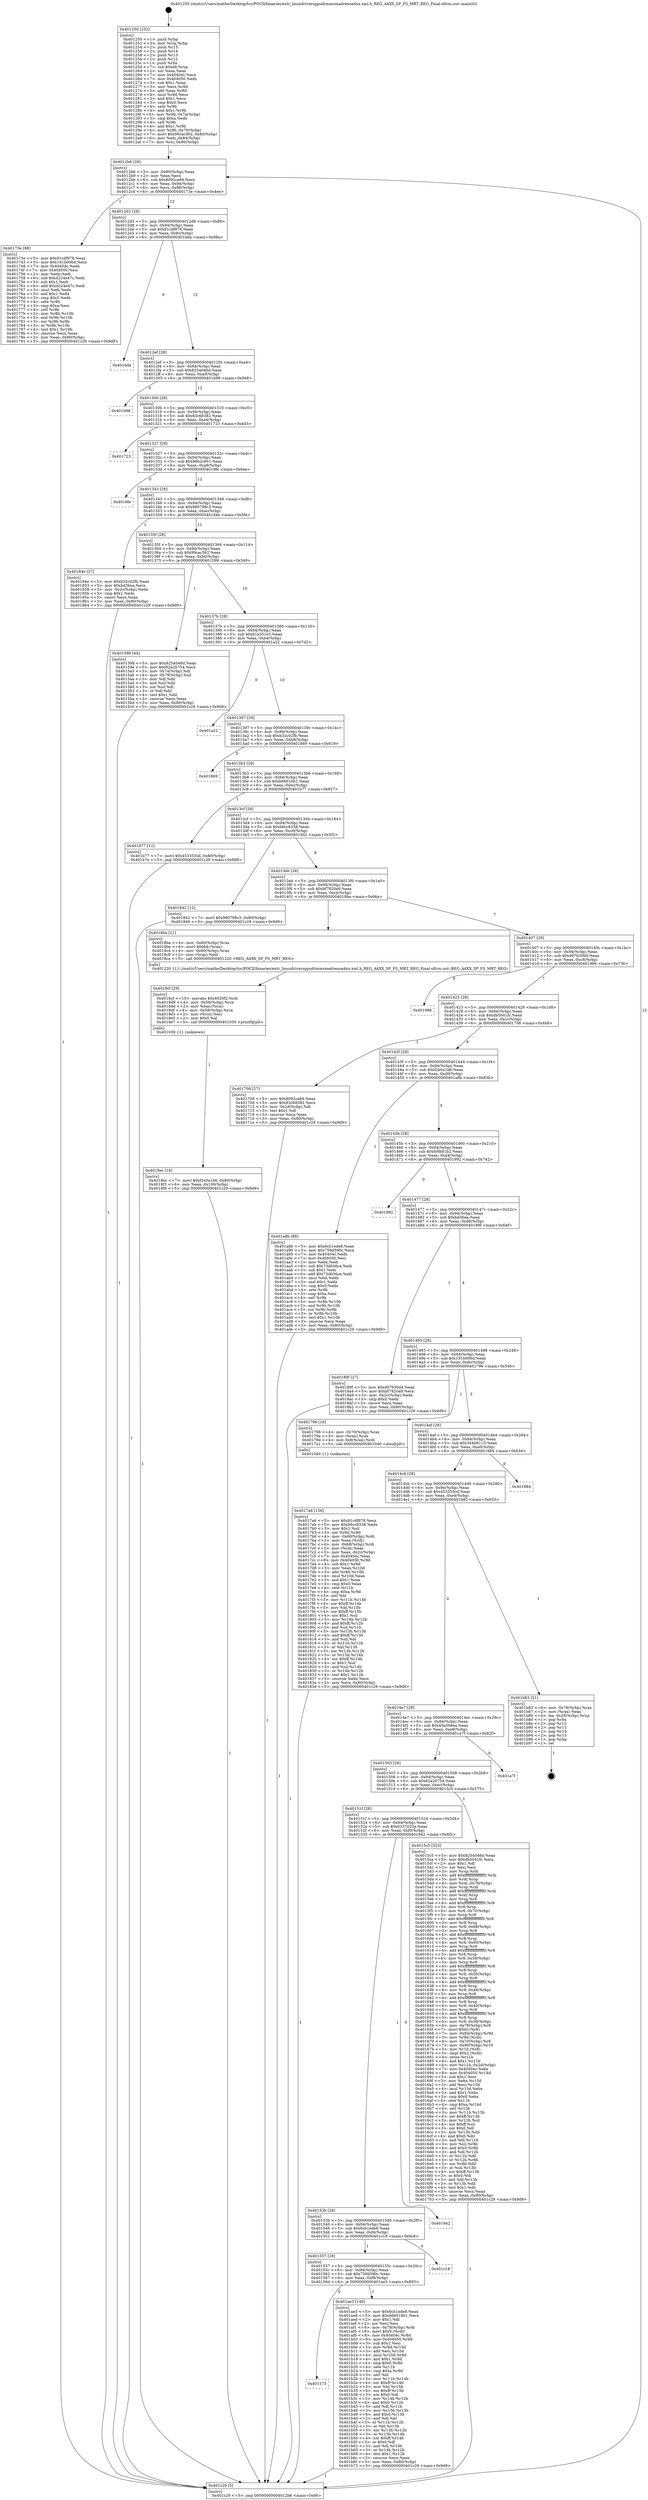 digraph "0x401250" {
  label = "0x401250 (/mnt/c/Users/mathe/Desktop/tcc/POCII/binaries/extr_linuxdriversgpudrmmsmadrenoa4xx.xml.h_REG_A4XX_SP_FS_MRT_REG_Final-ollvm.out::main(0))"
  labelloc = "t"
  node[shape=record]

  Entry [label="",width=0.3,height=0.3,shape=circle,fillcolor=black,style=filled]
  "0x4012b6" [label="{
     0x4012b6 [29]\l
     | [instrs]\l
     &nbsp;&nbsp;0x4012b6 \<+3\>: mov -0x80(%rbp),%eax\l
     &nbsp;&nbsp;0x4012b9 \<+2\>: mov %eax,%ecx\l
     &nbsp;&nbsp;0x4012bb \<+6\>: sub $0x8092ca66,%ecx\l
     &nbsp;&nbsp;0x4012c1 \<+6\>: mov %eax,-0x94(%rbp)\l
     &nbsp;&nbsp;0x4012c7 \<+6\>: mov %ecx,-0x98(%rbp)\l
     &nbsp;&nbsp;0x4012cd \<+6\>: je 000000000040173e \<main+0x4ee\>\l
  }"]
  "0x40173e" [label="{
     0x40173e [88]\l
     | [instrs]\l
     &nbsp;&nbsp;0x40173e \<+5\>: mov $0x81cdf978,%eax\l
     &nbsp;&nbsp;0x401743 \<+5\>: mov $0x191b006d,%ecx\l
     &nbsp;&nbsp;0x401748 \<+7\>: mov 0x40404c,%edx\l
     &nbsp;&nbsp;0x40174f \<+7\>: mov 0x404050,%esi\l
     &nbsp;&nbsp;0x401756 \<+2\>: mov %edx,%edi\l
     &nbsp;&nbsp;0x401758 \<+6\>: sub $0xd224e47c,%edi\l
     &nbsp;&nbsp;0x40175e \<+3\>: sub $0x1,%edi\l
     &nbsp;&nbsp;0x401761 \<+6\>: add $0xd224e47c,%edi\l
     &nbsp;&nbsp;0x401767 \<+3\>: imul %edi,%edx\l
     &nbsp;&nbsp;0x40176a \<+3\>: and $0x1,%edx\l
     &nbsp;&nbsp;0x40176d \<+3\>: cmp $0x0,%edx\l
     &nbsp;&nbsp;0x401770 \<+4\>: sete %r8b\l
     &nbsp;&nbsp;0x401774 \<+3\>: cmp $0xa,%esi\l
     &nbsp;&nbsp;0x401777 \<+4\>: setl %r9b\l
     &nbsp;&nbsp;0x40177b \<+3\>: mov %r8b,%r10b\l
     &nbsp;&nbsp;0x40177e \<+3\>: and %r9b,%r10b\l
     &nbsp;&nbsp;0x401781 \<+3\>: xor %r9b,%r8b\l
     &nbsp;&nbsp;0x401784 \<+3\>: or %r8b,%r10b\l
     &nbsp;&nbsp;0x401787 \<+4\>: test $0x1,%r10b\l
     &nbsp;&nbsp;0x40178b \<+3\>: cmovne %ecx,%eax\l
     &nbsp;&nbsp;0x40178e \<+3\>: mov %eax,-0x80(%rbp)\l
     &nbsp;&nbsp;0x401791 \<+5\>: jmp 0000000000401c29 \<main+0x9d9\>\l
  }"]
  "0x4012d3" [label="{
     0x4012d3 [28]\l
     | [instrs]\l
     &nbsp;&nbsp;0x4012d3 \<+5\>: jmp 00000000004012d8 \<main+0x88\>\l
     &nbsp;&nbsp;0x4012d8 \<+6\>: mov -0x94(%rbp),%eax\l
     &nbsp;&nbsp;0x4012de \<+5\>: sub $0x81cdf978,%eax\l
     &nbsp;&nbsp;0x4012e3 \<+6\>: mov %eax,-0x9c(%rbp)\l
     &nbsp;&nbsp;0x4012e9 \<+6\>: je 0000000000401bda \<main+0x98a\>\l
  }"]
  Exit [label="",width=0.3,height=0.3,shape=circle,fillcolor=black,style=filled,peripheries=2]
  "0x401bda" [label="{
     0x401bda\l
  }", style=dashed]
  "0x4012ef" [label="{
     0x4012ef [28]\l
     | [instrs]\l
     &nbsp;&nbsp;0x4012ef \<+5\>: jmp 00000000004012f4 \<main+0xa4\>\l
     &nbsp;&nbsp;0x4012f4 \<+6\>: mov -0x94(%rbp),%eax\l
     &nbsp;&nbsp;0x4012fa \<+5\>: sub $0x8254046d,%eax\l
     &nbsp;&nbsp;0x4012ff \<+6\>: mov %eax,-0xa0(%rbp)\l
     &nbsp;&nbsp;0x401305 \<+6\>: je 0000000000401b98 \<main+0x948\>\l
  }"]
  "0x401573" [label="{
     0x401573\l
  }", style=dashed]
  "0x401b98" [label="{
     0x401b98\l
  }", style=dashed]
  "0x40130b" [label="{
     0x40130b [28]\l
     | [instrs]\l
     &nbsp;&nbsp;0x40130b \<+5\>: jmp 0000000000401310 \<main+0xc0\>\l
     &nbsp;&nbsp;0x401310 \<+6\>: mov -0x94(%rbp),%eax\l
     &nbsp;&nbsp;0x401316 \<+5\>: sub $0x83c68382,%eax\l
     &nbsp;&nbsp;0x40131b \<+6\>: mov %eax,-0xa4(%rbp)\l
     &nbsp;&nbsp;0x401321 \<+6\>: je 0000000000401723 \<main+0x4d3\>\l
  }"]
  "0x401ae3" [label="{
     0x401ae3 [148]\l
     | [instrs]\l
     &nbsp;&nbsp;0x401ae3 \<+5\>: mov $0x6cb1ede8,%eax\l
     &nbsp;&nbsp;0x401ae8 \<+5\>: mov $0xb66016b1,%ecx\l
     &nbsp;&nbsp;0x401aed \<+2\>: mov $0x1,%dl\l
     &nbsp;&nbsp;0x401aef \<+2\>: xor %esi,%esi\l
     &nbsp;&nbsp;0x401af1 \<+4\>: mov -0x78(%rbp),%rdi\l
     &nbsp;&nbsp;0x401af5 \<+6\>: movl $0x0,(%rdi)\l
     &nbsp;&nbsp;0x401afb \<+8\>: mov 0x40404c,%r8d\l
     &nbsp;&nbsp;0x401b03 \<+8\>: mov 0x404050,%r9d\l
     &nbsp;&nbsp;0x401b0b \<+3\>: sub $0x1,%esi\l
     &nbsp;&nbsp;0x401b0e \<+3\>: mov %r8d,%r10d\l
     &nbsp;&nbsp;0x401b11 \<+3\>: add %esi,%r10d\l
     &nbsp;&nbsp;0x401b14 \<+4\>: imul %r10d,%r8d\l
     &nbsp;&nbsp;0x401b18 \<+4\>: and $0x1,%r8d\l
     &nbsp;&nbsp;0x401b1c \<+4\>: cmp $0x0,%r8d\l
     &nbsp;&nbsp;0x401b20 \<+4\>: sete %r11b\l
     &nbsp;&nbsp;0x401b24 \<+4\>: cmp $0xa,%r9d\l
     &nbsp;&nbsp;0x401b28 \<+3\>: setl %bl\l
     &nbsp;&nbsp;0x401b2b \<+3\>: mov %r11b,%r14b\l
     &nbsp;&nbsp;0x401b2e \<+4\>: xor $0xff,%r14b\l
     &nbsp;&nbsp;0x401b32 \<+3\>: mov %bl,%r15b\l
     &nbsp;&nbsp;0x401b35 \<+4\>: xor $0xff,%r15b\l
     &nbsp;&nbsp;0x401b39 \<+3\>: xor $0x0,%dl\l
     &nbsp;&nbsp;0x401b3c \<+3\>: mov %r14b,%r12b\l
     &nbsp;&nbsp;0x401b3f \<+4\>: and $0x0,%r12b\l
     &nbsp;&nbsp;0x401b43 \<+3\>: and %dl,%r11b\l
     &nbsp;&nbsp;0x401b46 \<+3\>: mov %r15b,%r13b\l
     &nbsp;&nbsp;0x401b49 \<+4\>: and $0x0,%r13b\l
     &nbsp;&nbsp;0x401b4d \<+2\>: and %dl,%bl\l
     &nbsp;&nbsp;0x401b4f \<+3\>: or %r11b,%r12b\l
     &nbsp;&nbsp;0x401b52 \<+3\>: or %bl,%r13b\l
     &nbsp;&nbsp;0x401b55 \<+3\>: xor %r13b,%r12b\l
     &nbsp;&nbsp;0x401b58 \<+3\>: or %r15b,%r14b\l
     &nbsp;&nbsp;0x401b5b \<+4\>: xor $0xff,%r14b\l
     &nbsp;&nbsp;0x401b5f \<+3\>: or $0x0,%dl\l
     &nbsp;&nbsp;0x401b62 \<+3\>: and %dl,%r14b\l
     &nbsp;&nbsp;0x401b65 \<+3\>: or %r14b,%r12b\l
     &nbsp;&nbsp;0x401b68 \<+4\>: test $0x1,%r12b\l
     &nbsp;&nbsp;0x401b6c \<+3\>: cmovne %ecx,%eax\l
     &nbsp;&nbsp;0x401b6f \<+3\>: mov %eax,-0x80(%rbp)\l
     &nbsp;&nbsp;0x401b72 \<+5\>: jmp 0000000000401c29 \<main+0x9d9\>\l
  }"]
  "0x401723" [label="{
     0x401723\l
  }", style=dashed]
  "0x401327" [label="{
     0x401327 [28]\l
     | [instrs]\l
     &nbsp;&nbsp;0x401327 \<+5\>: jmp 000000000040132c \<main+0xdc\>\l
     &nbsp;&nbsp;0x40132c \<+6\>: mov -0x94(%rbp),%eax\l
     &nbsp;&nbsp;0x401332 \<+5\>: sub $0x86b2c601,%eax\l
     &nbsp;&nbsp;0x401337 \<+6\>: mov %eax,-0xa8(%rbp)\l
     &nbsp;&nbsp;0x40133d \<+6\>: je 00000000004018fe \<main+0x6ae\>\l
  }"]
  "0x401557" [label="{
     0x401557 [28]\l
     | [instrs]\l
     &nbsp;&nbsp;0x401557 \<+5\>: jmp 000000000040155c \<main+0x30c\>\l
     &nbsp;&nbsp;0x40155c \<+6\>: mov -0x94(%rbp),%eax\l
     &nbsp;&nbsp;0x401562 \<+5\>: sub $0x759d590c,%eax\l
     &nbsp;&nbsp;0x401567 \<+6\>: mov %eax,-0xf8(%rbp)\l
     &nbsp;&nbsp;0x40156d \<+6\>: je 0000000000401ae3 \<main+0x893\>\l
  }"]
  "0x4018fe" [label="{
     0x4018fe\l
  }", style=dashed]
  "0x401343" [label="{
     0x401343 [28]\l
     | [instrs]\l
     &nbsp;&nbsp;0x401343 \<+5\>: jmp 0000000000401348 \<main+0xf8\>\l
     &nbsp;&nbsp;0x401348 \<+6\>: mov -0x94(%rbp),%eax\l
     &nbsp;&nbsp;0x40134e \<+5\>: sub $0x980798c3,%eax\l
     &nbsp;&nbsp;0x401353 \<+6\>: mov %eax,-0xac(%rbp)\l
     &nbsp;&nbsp;0x401359 \<+6\>: je 000000000040184e \<main+0x5fe\>\l
  }"]
  "0x401c18" [label="{
     0x401c18\l
  }", style=dashed]
  "0x40184e" [label="{
     0x40184e [27]\l
     | [instrs]\l
     &nbsp;&nbsp;0x40184e \<+5\>: mov $0xb32c02fb,%eax\l
     &nbsp;&nbsp;0x401853 \<+5\>: mov $0xbd3bea,%ecx\l
     &nbsp;&nbsp;0x401858 \<+3\>: mov -0x2c(%rbp),%edx\l
     &nbsp;&nbsp;0x40185b \<+3\>: cmp $0x1,%edx\l
     &nbsp;&nbsp;0x40185e \<+3\>: cmovl %ecx,%eax\l
     &nbsp;&nbsp;0x401861 \<+3\>: mov %eax,-0x80(%rbp)\l
     &nbsp;&nbsp;0x401864 \<+5\>: jmp 0000000000401c29 \<main+0x9d9\>\l
  }"]
  "0x40135f" [label="{
     0x40135f [28]\l
     | [instrs]\l
     &nbsp;&nbsp;0x40135f \<+5\>: jmp 0000000000401364 \<main+0x114\>\l
     &nbsp;&nbsp;0x401364 \<+6\>: mov -0x94(%rbp),%eax\l
     &nbsp;&nbsp;0x40136a \<+5\>: sub $0x99cac562,%eax\l
     &nbsp;&nbsp;0x40136f \<+6\>: mov %eax,-0xb0(%rbp)\l
     &nbsp;&nbsp;0x401375 \<+6\>: je 0000000000401599 \<main+0x349\>\l
  }"]
  "0x40153b" [label="{
     0x40153b [28]\l
     | [instrs]\l
     &nbsp;&nbsp;0x40153b \<+5\>: jmp 0000000000401540 \<main+0x2f0\>\l
     &nbsp;&nbsp;0x401540 \<+6\>: mov -0x94(%rbp),%eax\l
     &nbsp;&nbsp;0x401546 \<+5\>: sub $0x6cb1ede8,%eax\l
     &nbsp;&nbsp;0x40154b \<+6\>: mov %eax,-0xf4(%rbp)\l
     &nbsp;&nbsp;0x401551 \<+6\>: je 0000000000401c18 \<main+0x9c8\>\l
  }"]
  "0x401599" [label="{
     0x401599 [44]\l
     | [instrs]\l
     &nbsp;&nbsp;0x401599 \<+5\>: mov $0x8254046d,%eax\l
     &nbsp;&nbsp;0x40159e \<+5\>: mov $0x62a2b754,%ecx\l
     &nbsp;&nbsp;0x4015a3 \<+3\>: mov -0x7a(%rbp),%dl\l
     &nbsp;&nbsp;0x4015a6 \<+4\>: mov -0x79(%rbp),%sil\l
     &nbsp;&nbsp;0x4015aa \<+3\>: mov %dl,%dil\l
     &nbsp;&nbsp;0x4015ad \<+3\>: and %sil,%dil\l
     &nbsp;&nbsp;0x4015b0 \<+3\>: xor %sil,%dl\l
     &nbsp;&nbsp;0x4015b3 \<+3\>: or %dl,%dil\l
     &nbsp;&nbsp;0x4015b6 \<+4\>: test $0x1,%dil\l
     &nbsp;&nbsp;0x4015ba \<+3\>: cmovne %ecx,%eax\l
     &nbsp;&nbsp;0x4015bd \<+3\>: mov %eax,-0x80(%rbp)\l
     &nbsp;&nbsp;0x4015c0 \<+5\>: jmp 0000000000401c29 \<main+0x9d9\>\l
  }"]
  "0x40137b" [label="{
     0x40137b [28]\l
     | [instrs]\l
     &nbsp;&nbsp;0x40137b \<+5\>: jmp 0000000000401380 \<main+0x130\>\l
     &nbsp;&nbsp;0x401380 \<+6\>: mov -0x94(%rbp),%eax\l
     &nbsp;&nbsp;0x401386 \<+5\>: sub $0xb1a351e3,%eax\l
     &nbsp;&nbsp;0x40138b \<+6\>: mov %eax,-0xb4(%rbp)\l
     &nbsp;&nbsp;0x401391 \<+6\>: je 0000000000401a22 \<main+0x7d2\>\l
  }"]
  "0x401c29" [label="{
     0x401c29 [5]\l
     | [instrs]\l
     &nbsp;&nbsp;0x401c29 \<+5\>: jmp 00000000004012b6 \<main+0x66\>\l
  }"]
  "0x401250" [label="{
     0x401250 [102]\l
     | [instrs]\l
     &nbsp;&nbsp;0x401250 \<+1\>: push %rbp\l
     &nbsp;&nbsp;0x401251 \<+3\>: mov %rsp,%rbp\l
     &nbsp;&nbsp;0x401254 \<+2\>: push %r15\l
     &nbsp;&nbsp;0x401256 \<+2\>: push %r14\l
     &nbsp;&nbsp;0x401258 \<+2\>: push %r13\l
     &nbsp;&nbsp;0x40125a \<+2\>: push %r12\l
     &nbsp;&nbsp;0x40125c \<+1\>: push %rbx\l
     &nbsp;&nbsp;0x40125d \<+7\>: sub $0xe8,%rsp\l
     &nbsp;&nbsp;0x401264 \<+2\>: xor %eax,%eax\l
     &nbsp;&nbsp;0x401266 \<+7\>: mov 0x40404c,%ecx\l
     &nbsp;&nbsp;0x40126d \<+7\>: mov 0x404050,%edx\l
     &nbsp;&nbsp;0x401274 \<+3\>: sub $0x1,%eax\l
     &nbsp;&nbsp;0x401277 \<+3\>: mov %ecx,%r8d\l
     &nbsp;&nbsp;0x40127a \<+3\>: add %eax,%r8d\l
     &nbsp;&nbsp;0x40127d \<+4\>: imul %r8d,%ecx\l
     &nbsp;&nbsp;0x401281 \<+3\>: and $0x1,%ecx\l
     &nbsp;&nbsp;0x401284 \<+3\>: cmp $0x0,%ecx\l
     &nbsp;&nbsp;0x401287 \<+4\>: sete %r9b\l
     &nbsp;&nbsp;0x40128b \<+4\>: and $0x1,%r9b\l
     &nbsp;&nbsp;0x40128f \<+4\>: mov %r9b,-0x7a(%rbp)\l
     &nbsp;&nbsp;0x401293 \<+3\>: cmp $0xa,%edx\l
     &nbsp;&nbsp;0x401296 \<+4\>: setl %r9b\l
     &nbsp;&nbsp;0x40129a \<+4\>: and $0x1,%r9b\l
     &nbsp;&nbsp;0x40129e \<+4\>: mov %r9b,-0x79(%rbp)\l
     &nbsp;&nbsp;0x4012a2 \<+7\>: movl $0x99cac562,-0x80(%rbp)\l
     &nbsp;&nbsp;0x4012a9 \<+6\>: mov %edi,-0x84(%rbp)\l
     &nbsp;&nbsp;0x4012af \<+7\>: mov %rsi,-0x90(%rbp)\l
  }"]
  "0x401942" [label="{
     0x401942\l
  }", style=dashed]
  "0x401a22" [label="{
     0x401a22\l
  }", style=dashed]
  "0x401397" [label="{
     0x401397 [28]\l
     | [instrs]\l
     &nbsp;&nbsp;0x401397 \<+5\>: jmp 000000000040139c \<main+0x14c\>\l
     &nbsp;&nbsp;0x40139c \<+6\>: mov -0x94(%rbp),%eax\l
     &nbsp;&nbsp;0x4013a2 \<+5\>: sub $0xb32c02fb,%eax\l
     &nbsp;&nbsp;0x4013a7 \<+6\>: mov %eax,-0xb8(%rbp)\l
     &nbsp;&nbsp;0x4013ad \<+6\>: je 0000000000401869 \<main+0x619\>\l
  }"]
  "0x4018ec" [label="{
     0x4018ec [18]\l
     | [instrs]\l
     &nbsp;&nbsp;0x4018ec \<+7\>: movl $0xf2e0a1b6,-0x80(%rbp)\l
     &nbsp;&nbsp;0x4018f3 \<+6\>: mov %eax,-0x100(%rbp)\l
     &nbsp;&nbsp;0x4018f9 \<+5\>: jmp 0000000000401c29 \<main+0x9d9\>\l
  }"]
  "0x401869" [label="{
     0x401869\l
  }", style=dashed]
  "0x4013b3" [label="{
     0x4013b3 [28]\l
     | [instrs]\l
     &nbsp;&nbsp;0x4013b3 \<+5\>: jmp 00000000004013b8 \<main+0x168\>\l
     &nbsp;&nbsp;0x4013b8 \<+6\>: mov -0x94(%rbp),%eax\l
     &nbsp;&nbsp;0x4013be \<+5\>: sub $0xb66016b1,%eax\l
     &nbsp;&nbsp;0x4013c3 \<+6\>: mov %eax,-0xbc(%rbp)\l
     &nbsp;&nbsp;0x4013c9 \<+6\>: je 0000000000401b77 \<main+0x927\>\l
  }"]
  "0x4018cf" [label="{
     0x4018cf [29]\l
     | [instrs]\l
     &nbsp;&nbsp;0x4018cf \<+10\>: movabs $0x4020f2,%rdi\l
     &nbsp;&nbsp;0x4018d9 \<+4\>: mov -0x58(%rbp),%rcx\l
     &nbsp;&nbsp;0x4018dd \<+2\>: mov %eax,(%rcx)\l
     &nbsp;&nbsp;0x4018df \<+4\>: mov -0x58(%rbp),%rcx\l
     &nbsp;&nbsp;0x4018e3 \<+2\>: mov (%rcx),%esi\l
     &nbsp;&nbsp;0x4018e5 \<+2\>: mov $0x0,%al\l
     &nbsp;&nbsp;0x4018e7 \<+5\>: call 0000000000401030 \<printf@plt\>\l
     | [calls]\l
     &nbsp;&nbsp;0x401030 \{1\} (unknown)\l
  }"]
  "0x401b77" [label="{
     0x401b77 [12]\l
     | [instrs]\l
     &nbsp;&nbsp;0x401b77 \<+7\>: movl $0x453353cd,-0x80(%rbp)\l
     &nbsp;&nbsp;0x401b7e \<+5\>: jmp 0000000000401c29 \<main+0x9d9\>\l
  }"]
  "0x4013cf" [label="{
     0x4013cf [28]\l
     | [instrs]\l
     &nbsp;&nbsp;0x4013cf \<+5\>: jmp 00000000004013d4 \<main+0x184\>\l
     &nbsp;&nbsp;0x4013d4 \<+6\>: mov -0x94(%rbp),%eax\l
     &nbsp;&nbsp;0x4013da \<+5\>: sub $0xb6cc8338,%eax\l
     &nbsp;&nbsp;0x4013df \<+6\>: mov %eax,-0xc0(%rbp)\l
     &nbsp;&nbsp;0x4013e5 \<+6\>: je 0000000000401842 \<main+0x5f2\>\l
  }"]
  "0x4017a6" [label="{
     0x4017a6 [156]\l
     | [instrs]\l
     &nbsp;&nbsp;0x4017a6 \<+5\>: mov $0x81cdf978,%ecx\l
     &nbsp;&nbsp;0x4017ab \<+5\>: mov $0xb6cc8338,%edx\l
     &nbsp;&nbsp;0x4017b0 \<+3\>: mov $0x1,%sil\l
     &nbsp;&nbsp;0x4017b3 \<+3\>: xor %r8d,%r8d\l
     &nbsp;&nbsp;0x4017b6 \<+4\>: mov -0x68(%rbp),%rdi\l
     &nbsp;&nbsp;0x4017ba \<+2\>: mov %eax,(%rdi)\l
     &nbsp;&nbsp;0x4017bc \<+4\>: mov -0x68(%rbp),%rdi\l
     &nbsp;&nbsp;0x4017c0 \<+2\>: mov (%rdi),%eax\l
     &nbsp;&nbsp;0x4017c2 \<+3\>: mov %eax,-0x2c(%rbp)\l
     &nbsp;&nbsp;0x4017c5 \<+7\>: mov 0x40404c,%eax\l
     &nbsp;&nbsp;0x4017cc \<+8\>: mov 0x404050,%r9d\l
     &nbsp;&nbsp;0x4017d4 \<+4\>: sub $0x1,%r8d\l
     &nbsp;&nbsp;0x4017d8 \<+3\>: mov %eax,%r10d\l
     &nbsp;&nbsp;0x4017db \<+3\>: add %r8d,%r10d\l
     &nbsp;&nbsp;0x4017de \<+4\>: imul %r10d,%eax\l
     &nbsp;&nbsp;0x4017e2 \<+3\>: and $0x1,%eax\l
     &nbsp;&nbsp;0x4017e5 \<+3\>: cmp $0x0,%eax\l
     &nbsp;&nbsp;0x4017e8 \<+4\>: sete %r11b\l
     &nbsp;&nbsp;0x4017ec \<+4\>: cmp $0xa,%r9d\l
     &nbsp;&nbsp;0x4017f0 \<+3\>: setl %bl\l
     &nbsp;&nbsp;0x4017f3 \<+3\>: mov %r11b,%r14b\l
     &nbsp;&nbsp;0x4017f6 \<+4\>: xor $0xff,%r14b\l
     &nbsp;&nbsp;0x4017fa \<+3\>: mov %bl,%r15b\l
     &nbsp;&nbsp;0x4017fd \<+4\>: xor $0xff,%r15b\l
     &nbsp;&nbsp;0x401801 \<+4\>: xor $0x1,%sil\l
     &nbsp;&nbsp;0x401805 \<+3\>: mov %r14b,%r12b\l
     &nbsp;&nbsp;0x401808 \<+4\>: and $0xff,%r12b\l
     &nbsp;&nbsp;0x40180c \<+3\>: and %sil,%r11b\l
     &nbsp;&nbsp;0x40180f \<+3\>: mov %r15b,%r13b\l
     &nbsp;&nbsp;0x401812 \<+4\>: and $0xff,%r13b\l
     &nbsp;&nbsp;0x401816 \<+3\>: and %sil,%bl\l
     &nbsp;&nbsp;0x401819 \<+3\>: or %r11b,%r12b\l
     &nbsp;&nbsp;0x40181c \<+3\>: or %bl,%r13b\l
     &nbsp;&nbsp;0x40181f \<+3\>: xor %r13b,%r12b\l
     &nbsp;&nbsp;0x401822 \<+3\>: or %r15b,%r14b\l
     &nbsp;&nbsp;0x401825 \<+4\>: xor $0xff,%r14b\l
     &nbsp;&nbsp;0x401829 \<+4\>: or $0x1,%sil\l
     &nbsp;&nbsp;0x40182d \<+3\>: and %sil,%r14b\l
     &nbsp;&nbsp;0x401830 \<+3\>: or %r14b,%r12b\l
     &nbsp;&nbsp;0x401833 \<+4\>: test $0x1,%r12b\l
     &nbsp;&nbsp;0x401837 \<+3\>: cmovne %edx,%ecx\l
     &nbsp;&nbsp;0x40183a \<+3\>: mov %ecx,-0x80(%rbp)\l
     &nbsp;&nbsp;0x40183d \<+5\>: jmp 0000000000401c29 \<main+0x9d9\>\l
  }"]
  "0x401842" [label="{
     0x401842 [12]\l
     | [instrs]\l
     &nbsp;&nbsp;0x401842 \<+7\>: movl $0x980798c3,-0x80(%rbp)\l
     &nbsp;&nbsp;0x401849 \<+5\>: jmp 0000000000401c29 \<main+0x9d9\>\l
  }"]
  "0x4013eb" [label="{
     0x4013eb [28]\l
     | [instrs]\l
     &nbsp;&nbsp;0x4013eb \<+5\>: jmp 00000000004013f0 \<main+0x1a0\>\l
     &nbsp;&nbsp;0x4013f0 \<+6\>: mov -0x94(%rbp),%eax\l
     &nbsp;&nbsp;0x4013f6 \<+5\>: sub $0xbf7820a9,%eax\l
     &nbsp;&nbsp;0x4013fb \<+6\>: mov %eax,-0xc4(%rbp)\l
     &nbsp;&nbsp;0x401401 \<+6\>: je 00000000004018ba \<main+0x66a\>\l
  }"]
  "0x40151f" [label="{
     0x40151f [28]\l
     | [instrs]\l
     &nbsp;&nbsp;0x40151f \<+5\>: jmp 0000000000401524 \<main+0x2d4\>\l
     &nbsp;&nbsp;0x401524 \<+6\>: mov -0x94(%rbp),%eax\l
     &nbsp;&nbsp;0x40152a \<+5\>: sub $0x6337023a,%eax\l
     &nbsp;&nbsp;0x40152f \<+6\>: mov %eax,-0xf0(%rbp)\l
     &nbsp;&nbsp;0x401535 \<+6\>: je 0000000000401942 \<main+0x6f2\>\l
  }"]
  "0x4018ba" [label="{
     0x4018ba [21]\l
     | [instrs]\l
     &nbsp;&nbsp;0x4018ba \<+4\>: mov -0x60(%rbp),%rax\l
     &nbsp;&nbsp;0x4018be \<+6\>: movl $0x64,(%rax)\l
     &nbsp;&nbsp;0x4018c4 \<+4\>: mov -0x60(%rbp),%rax\l
     &nbsp;&nbsp;0x4018c8 \<+2\>: mov (%rax),%edi\l
     &nbsp;&nbsp;0x4018ca \<+5\>: call 0000000000401220 \<REG_A4XX_SP_FS_MRT_REG\>\l
     | [calls]\l
     &nbsp;&nbsp;0x401220 \{1\} (/mnt/c/Users/mathe/Desktop/tcc/POCII/binaries/extr_linuxdriversgpudrmmsmadrenoa4xx.xml.h_REG_A4XX_SP_FS_MRT_REG_Final-ollvm.out::REG_A4XX_SP_FS_MRT_REG)\l
  }"]
  "0x401407" [label="{
     0x401407 [28]\l
     | [instrs]\l
     &nbsp;&nbsp;0x401407 \<+5\>: jmp 000000000040140c \<main+0x1bc\>\l
     &nbsp;&nbsp;0x40140c \<+6\>: mov -0x94(%rbp),%eax\l
     &nbsp;&nbsp;0x401412 \<+5\>: sub $0xd97630d4,%eax\l
     &nbsp;&nbsp;0x401417 \<+6\>: mov %eax,-0xc8(%rbp)\l
     &nbsp;&nbsp;0x40141d \<+6\>: je 0000000000401986 \<main+0x736\>\l
  }"]
  "0x4015c5" [label="{
     0x4015c5 [323]\l
     | [instrs]\l
     &nbsp;&nbsp;0x4015c5 \<+5\>: mov $0x8254046d,%eax\l
     &nbsp;&nbsp;0x4015ca \<+5\>: mov $0xdb5041fc,%ecx\l
     &nbsp;&nbsp;0x4015cf \<+2\>: mov $0x1,%dl\l
     &nbsp;&nbsp;0x4015d1 \<+2\>: xor %esi,%esi\l
     &nbsp;&nbsp;0x4015d3 \<+3\>: mov %rsp,%rdi\l
     &nbsp;&nbsp;0x4015d6 \<+4\>: add $0xfffffffffffffff0,%rdi\l
     &nbsp;&nbsp;0x4015da \<+3\>: mov %rdi,%rsp\l
     &nbsp;&nbsp;0x4015dd \<+4\>: mov %rdi,-0x78(%rbp)\l
     &nbsp;&nbsp;0x4015e1 \<+3\>: mov %rsp,%rdi\l
     &nbsp;&nbsp;0x4015e4 \<+4\>: add $0xfffffffffffffff0,%rdi\l
     &nbsp;&nbsp;0x4015e8 \<+3\>: mov %rdi,%rsp\l
     &nbsp;&nbsp;0x4015eb \<+3\>: mov %rsp,%r8\l
     &nbsp;&nbsp;0x4015ee \<+4\>: add $0xfffffffffffffff0,%r8\l
     &nbsp;&nbsp;0x4015f2 \<+3\>: mov %r8,%rsp\l
     &nbsp;&nbsp;0x4015f5 \<+4\>: mov %r8,-0x70(%rbp)\l
     &nbsp;&nbsp;0x4015f9 \<+3\>: mov %rsp,%r8\l
     &nbsp;&nbsp;0x4015fc \<+4\>: add $0xfffffffffffffff0,%r8\l
     &nbsp;&nbsp;0x401600 \<+3\>: mov %r8,%rsp\l
     &nbsp;&nbsp;0x401603 \<+4\>: mov %r8,-0x68(%rbp)\l
     &nbsp;&nbsp;0x401607 \<+3\>: mov %rsp,%r8\l
     &nbsp;&nbsp;0x40160a \<+4\>: add $0xfffffffffffffff0,%r8\l
     &nbsp;&nbsp;0x40160e \<+3\>: mov %r8,%rsp\l
     &nbsp;&nbsp;0x401611 \<+4\>: mov %r8,-0x60(%rbp)\l
     &nbsp;&nbsp;0x401615 \<+3\>: mov %rsp,%r8\l
     &nbsp;&nbsp;0x401618 \<+4\>: add $0xfffffffffffffff0,%r8\l
     &nbsp;&nbsp;0x40161c \<+3\>: mov %r8,%rsp\l
     &nbsp;&nbsp;0x40161f \<+4\>: mov %r8,-0x58(%rbp)\l
     &nbsp;&nbsp;0x401623 \<+3\>: mov %rsp,%r8\l
     &nbsp;&nbsp;0x401626 \<+4\>: add $0xfffffffffffffff0,%r8\l
     &nbsp;&nbsp;0x40162a \<+3\>: mov %r8,%rsp\l
     &nbsp;&nbsp;0x40162d \<+4\>: mov %r8,-0x50(%rbp)\l
     &nbsp;&nbsp;0x401631 \<+3\>: mov %rsp,%r8\l
     &nbsp;&nbsp;0x401634 \<+4\>: add $0xfffffffffffffff0,%r8\l
     &nbsp;&nbsp;0x401638 \<+3\>: mov %r8,%rsp\l
     &nbsp;&nbsp;0x40163b \<+4\>: mov %r8,-0x48(%rbp)\l
     &nbsp;&nbsp;0x40163f \<+3\>: mov %rsp,%r8\l
     &nbsp;&nbsp;0x401642 \<+4\>: add $0xfffffffffffffff0,%r8\l
     &nbsp;&nbsp;0x401646 \<+3\>: mov %r8,%rsp\l
     &nbsp;&nbsp;0x401649 \<+4\>: mov %r8,-0x40(%rbp)\l
     &nbsp;&nbsp;0x40164d \<+3\>: mov %rsp,%r8\l
     &nbsp;&nbsp;0x401650 \<+4\>: add $0xfffffffffffffff0,%r8\l
     &nbsp;&nbsp;0x401654 \<+3\>: mov %r8,%rsp\l
     &nbsp;&nbsp;0x401657 \<+4\>: mov %r8,-0x38(%rbp)\l
     &nbsp;&nbsp;0x40165b \<+4\>: mov -0x78(%rbp),%r8\l
     &nbsp;&nbsp;0x40165f \<+7\>: movl $0x0,(%r8)\l
     &nbsp;&nbsp;0x401666 \<+7\>: mov -0x84(%rbp),%r9d\l
     &nbsp;&nbsp;0x40166d \<+3\>: mov %r9d,(%rdi)\l
     &nbsp;&nbsp;0x401670 \<+4\>: mov -0x70(%rbp),%r8\l
     &nbsp;&nbsp;0x401674 \<+7\>: mov -0x90(%rbp),%r10\l
     &nbsp;&nbsp;0x40167b \<+3\>: mov %r10,(%r8)\l
     &nbsp;&nbsp;0x40167e \<+3\>: cmpl $0x2,(%rdi)\l
     &nbsp;&nbsp;0x401681 \<+4\>: setne %r11b\l
     &nbsp;&nbsp;0x401685 \<+4\>: and $0x1,%r11b\l
     &nbsp;&nbsp;0x401689 \<+4\>: mov %r11b,-0x2d(%rbp)\l
     &nbsp;&nbsp;0x40168d \<+7\>: mov 0x40404c,%ebx\l
     &nbsp;&nbsp;0x401694 \<+8\>: mov 0x404050,%r14d\l
     &nbsp;&nbsp;0x40169c \<+3\>: sub $0x1,%esi\l
     &nbsp;&nbsp;0x40169f \<+3\>: mov %ebx,%r15d\l
     &nbsp;&nbsp;0x4016a2 \<+3\>: add %esi,%r15d\l
     &nbsp;&nbsp;0x4016a5 \<+4\>: imul %r15d,%ebx\l
     &nbsp;&nbsp;0x4016a9 \<+3\>: and $0x1,%ebx\l
     &nbsp;&nbsp;0x4016ac \<+3\>: cmp $0x0,%ebx\l
     &nbsp;&nbsp;0x4016af \<+4\>: sete %r11b\l
     &nbsp;&nbsp;0x4016b3 \<+4\>: cmp $0xa,%r14d\l
     &nbsp;&nbsp;0x4016b7 \<+4\>: setl %r12b\l
     &nbsp;&nbsp;0x4016bb \<+3\>: mov %r11b,%r13b\l
     &nbsp;&nbsp;0x4016be \<+4\>: xor $0xff,%r13b\l
     &nbsp;&nbsp;0x4016c2 \<+3\>: mov %r12b,%sil\l
     &nbsp;&nbsp;0x4016c5 \<+4\>: xor $0xff,%sil\l
     &nbsp;&nbsp;0x4016c9 \<+3\>: xor $0x0,%dl\l
     &nbsp;&nbsp;0x4016cc \<+3\>: mov %r13b,%dil\l
     &nbsp;&nbsp;0x4016cf \<+4\>: and $0x0,%dil\l
     &nbsp;&nbsp;0x4016d3 \<+3\>: and %dl,%r11b\l
     &nbsp;&nbsp;0x4016d6 \<+3\>: mov %sil,%r8b\l
     &nbsp;&nbsp;0x4016d9 \<+4\>: and $0x0,%r8b\l
     &nbsp;&nbsp;0x4016dd \<+3\>: and %dl,%r12b\l
     &nbsp;&nbsp;0x4016e0 \<+3\>: or %r11b,%dil\l
     &nbsp;&nbsp;0x4016e3 \<+3\>: or %r12b,%r8b\l
     &nbsp;&nbsp;0x4016e6 \<+3\>: xor %r8b,%dil\l
     &nbsp;&nbsp;0x4016e9 \<+3\>: or %sil,%r13b\l
     &nbsp;&nbsp;0x4016ec \<+4\>: xor $0xff,%r13b\l
     &nbsp;&nbsp;0x4016f0 \<+3\>: or $0x0,%dl\l
     &nbsp;&nbsp;0x4016f3 \<+3\>: and %dl,%r13b\l
     &nbsp;&nbsp;0x4016f6 \<+3\>: or %r13b,%dil\l
     &nbsp;&nbsp;0x4016f9 \<+4\>: test $0x1,%dil\l
     &nbsp;&nbsp;0x4016fd \<+3\>: cmovne %ecx,%eax\l
     &nbsp;&nbsp;0x401700 \<+3\>: mov %eax,-0x80(%rbp)\l
     &nbsp;&nbsp;0x401703 \<+5\>: jmp 0000000000401c29 \<main+0x9d9\>\l
  }"]
  "0x401986" [label="{
     0x401986\l
  }", style=dashed]
  "0x401423" [label="{
     0x401423 [28]\l
     | [instrs]\l
     &nbsp;&nbsp;0x401423 \<+5\>: jmp 0000000000401428 \<main+0x1d8\>\l
     &nbsp;&nbsp;0x401428 \<+6\>: mov -0x94(%rbp),%eax\l
     &nbsp;&nbsp;0x40142e \<+5\>: sub $0xdb5041fc,%eax\l
     &nbsp;&nbsp;0x401433 \<+6\>: mov %eax,-0xcc(%rbp)\l
     &nbsp;&nbsp;0x401439 \<+6\>: je 0000000000401708 \<main+0x4b8\>\l
  }"]
  "0x401503" [label="{
     0x401503 [28]\l
     | [instrs]\l
     &nbsp;&nbsp;0x401503 \<+5\>: jmp 0000000000401508 \<main+0x2b8\>\l
     &nbsp;&nbsp;0x401508 \<+6\>: mov -0x94(%rbp),%eax\l
     &nbsp;&nbsp;0x40150e \<+5\>: sub $0x62a2b754,%eax\l
     &nbsp;&nbsp;0x401513 \<+6\>: mov %eax,-0xec(%rbp)\l
     &nbsp;&nbsp;0x401519 \<+6\>: je 00000000004015c5 \<main+0x375\>\l
  }"]
  "0x401708" [label="{
     0x401708 [27]\l
     | [instrs]\l
     &nbsp;&nbsp;0x401708 \<+5\>: mov $0x8092ca66,%eax\l
     &nbsp;&nbsp;0x40170d \<+5\>: mov $0x83c68382,%ecx\l
     &nbsp;&nbsp;0x401712 \<+3\>: mov -0x2d(%rbp),%dl\l
     &nbsp;&nbsp;0x401715 \<+3\>: test $0x1,%dl\l
     &nbsp;&nbsp;0x401718 \<+3\>: cmovne %ecx,%eax\l
     &nbsp;&nbsp;0x40171b \<+3\>: mov %eax,-0x80(%rbp)\l
     &nbsp;&nbsp;0x40171e \<+5\>: jmp 0000000000401c29 \<main+0x9d9\>\l
  }"]
  "0x40143f" [label="{
     0x40143f [28]\l
     | [instrs]\l
     &nbsp;&nbsp;0x40143f \<+5\>: jmp 0000000000401444 \<main+0x1f4\>\l
     &nbsp;&nbsp;0x401444 \<+6\>: mov -0x94(%rbp),%eax\l
     &nbsp;&nbsp;0x40144a \<+5\>: sub $0xf2e0a1b6,%eax\l
     &nbsp;&nbsp;0x40144f \<+6\>: mov %eax,-0xd0(%rbp)\l
     &nbsp;&nbsp;0x401455 \<+6\>: je 0000000000401a8b \<main+0x83b\>\l
  }"]
  "0x401a7f" [label="{
     0x401a7f\l
  }", style=dashed]
  "0x401a8b" [label="{
     0x401a8b [88]\l
     | [instrs]\l
     &nbsp;&nbsp;0x401a8b \<+5\>: mov $0x6cb1ede8,%eax\l
     &nbsp;&nbsp;0x401a90 \<+5\>: mov $0x759d590c,%ecx\l
     &nbsp;&nbsp;0x401a95 \<+7\>: mov 0x40404c,%edx\l
     &nbsp;&nbsp;0x401a9c \<+7\>: mov 0x404050,%esi\l
     &nbsp;&nbsp;0x401aa3 \<+2\>: mov %edx,%edi\l
     &nbsp;&nbsp;0x401aa5 \<+6\>: sub $0x73d656ce,%edi\l
     &nbsp;&nbsp;0x401aab \<+3\>: sub $0x1,%edi\l
     &nbsp;&nbsp;0x401aae \<+6\>: add $0x73d656ce,%edi\l
     &nbsp;&nbsp;0x401ab4 \<+3\>: imul %edi,%edx\l
     &nbsp;&nbsp;0x401ab7 \<+3\>: and $0x1,%edx\l
     &nbsp;&nbsp;0x401aba \<+3\>: cmp $0x0,%edx\l
     &nbsp;&nbsp;0x401abd \<+4\>: sete %r8b\l
     &nbsp;&nbsp;0x401ac1 \<+3\>: cmp $0xa,%esi\l
     &nbsp;&nbsp;0x401ac4 \<+4\>: setl %r9b\l
     &nbsp;&nbsp;0x401ac8 \<+3\>: mov %r8b,%r10b\l
     &nbsp;&nbsp;0x401acb \<+3\>: and %r9b,%r10b\l
     &nbsp;&nbsp;0x401ace \<+3\>: xor %r9b,%r8b\l
     &nbsp;&nbsp;0x401ad1 \<+3\>: or %r8b,%r10b\l
     &nbsp;&nbsp;0x401ad4 \<+4\>: test $0x1,%r10b\l
     &nbsp;&nbsp;0x401ad8 \<+3\>: cmovne %ecx,%eax\l
     &nbsp;&nbsp;0x401adb \<+3\>: mov %eax,-0x80(%rbp)\l
     &nbsp;&nbsp;0x401ade \<+5\>: jmp 0000000000401c29 \<main+0x9d9\>\l
  }"]
  "0x40145b" [label="{
     0x40145b [28]\l
     | [instrs]\l
     &nbsp;&nbsp;0x40145b \<+5\>: jmp 0000000000401460 \<main+0x210\>\l
     &nbsp;&nbsp;0x401460 \<+6\>: mov -0x94(%rbp),%eax\l
     &nbsp;&nbsp;0x401466 \<+5\>: sub $0xfc6b81b2,%eax\l
     &nbsp;&nbsp;0x40146b \<+6\>: mov %eax,-0xd4(%rbp)\l
     &nbsp;&nbsp;0x401471 \<+6\>: je 0000000000401992 \<main+0x742\>\l
  }"]
  "0x4014e7" [label="{
     0x4014e7 [28]\l
     | [instrs]\l
     &nbsp;&nbsp;0x4014e7 \<+5\>: jmp 00000000004014ec \<main+0x29c\>\l
     &nbsp;&nbsp;0x4014ec \<+6\>: mov -0x94(%rbp),%eax\l
     &nbsp;&nbsp;0x4014f2 \<+5\>: sub $0x45a568ea,%eax\l
     &nbsp;&nbsp;0x4014f7 \<+6\>: mov %eax,-0xe8(%rbp)\l
     &nbsp;&nbsp;0x4014fd \<+6\>: je 0000000000401a7f \<main+0x82f\>\l
  }"]
  "0x401992" [label="{
     0x401992\l
  }", style=dashed]
  "0x401477" [label="{
     0x401477 [28]\l
     | [instrs]\l
     &nbsp;&nbsp;0x401477 \<+5\>: jmp 000000000040147c \<main+0x22c\>\l
     &nbsp;&nbsp;0x40147c \<+6\>: mov -0x94(%rbp),%eax\l
     &nbsp;&nbsp;0x401482 \<+5\>: sub $0xbd3bea,%eax\l
     &nbsp;&nbsp;0x401487 \<+6\>: mov %eax,-0xd8(%rbp)\l
     &nbsp;&nbsp;0x40148d \<+6\>: je 000000000040189f \<main+0x64f\>\l
  }"]
  "0x401b83" [label="{
     0x401b83 [21]\l
     | [instrs]\l
     &nbsp;&nbsp;0x401b83 \<+4\>: mov -0x78(%rbp),%rax\l
     &nbsp;&nbsp;0x401b87 \<+2\>: mov (%rax),%eax\l
     &nbsp;&nbsp;0x401b89 \<+4\>: lea -0x28(%rbp),%rsp\l
     &nbsp;&nbsp;0x401b8d \<+1\>: pop %rbx\l
     &nbsp;&nbsp;0x401b8e \<+2\>: pop %r12\l
     &nbsp;&nbsp;0x401b90 \<+2\>: pop %r13\l
     &nbsp;&nbsp;0x401b92 \<+2\>: pop %r14\l
     &nbsp;&nbsp;0x401b94 \<+2\>: pop %r15\l
     &nbsp;&nbsp;0x401b96 \<+1\>: pop %rbp\l
     &nbsp;&nbsp;0x401b97 \<+1\>: ret\l
  }"]
  "0x40189f" [label="{
     0x40189f [27]\l
     | [instrs]\l
     &nbsp;&nbsp;0x40189f \<+5\>: mov $0xd97630d4,%eax\l
     &nbsp;&nbsp;0x4018a4 \<+5\>: mov $0xbf7820a9,%ecx\l
     &nbsp;&nbsp;0x4018a9 \<+3\>: mov -0x2c(%rbp),%edx\l
     &nbsp;&nbsp;0x4018ac \<+3\>: cmp $0x0,%edx\l
     &nbsp;&nbsp;0x4018af \<+3\>: cmove %ecx,%eax\l
     &nbsp;&nbsp;0x4018b2 \<+3\>: mov %eax,-0x80(%rbp)\l
     &nbsp;&nbsp;0x4018b5 \<+5\>: jmp 0000000000401c29 \<main+0x9d9\>\l
  }"]
  "0x401493" [label="{
     0x401493 [28]\l
     | [instrs]\l
     &nbsp;&nbsp;0x401493 \<+5\>: jmp 0000000000401498 \<main+0x248\>\l
     &nbsp;&nbsp;0x401498 \<+6\>: mov -0x94(%rbp),%eax\l
     &nbsp;&nbsp;0x40149e \<+5\>: sub $0x191b006d,%eax\l
     &nbsp;&nbsp;0x4014a3 \<+6\>: mov %eax,-0xdc(%rbp)\l
     &nbsp;&nbsp;0x4014a9 \<+6\>: je 0000000000401796 \<main+0x546\>\l
  }"]
  "0x4014cb" [label="{
     0x4014cb [28]\l
     | [instrs]\l
     &nbsp;&nbsp;0x4014cb \<+5\>: jmp 00000000004014d0 \<main+0x280\>\l
     &nbsp;&nbsp;0x4014d0 \<+6\>: mov -0x94(%rbp),%eax\l
     &nbsp;&nbsp;0x4014d6 \<+5\>: sub $0x453353cd,%eax\l
     &nbsp;&nbsp;0x4014db \<+6\>: mov %eax,-0xe4(%rbp)\l
     &nbsp;&nbsp;0x4014e1 \<+6\>: je 0000000000401b83 \<main+0x933\>\l
  }"]
  "0x401796" [label="{
     0x401796 [16]\l
     | [instrs]\l
     &nbsp;&nbsp;0x401796 \<+4\>: mov -0x70(%rbp),%rax\l
     &nbsp;&nbsp;0x40179a \<+3\>: mov (%rax),%rax\l
     &nbsp;&nbsp;0x40179d \<+4\>: mov 0x8(%rax),%rdi\l
     &nbsp;&nbsp;0x4017a1 \<+5\>: call 0000000000401040 \<atoi@plt\>\l
     | [calls]\l
     &nbsp;&nbsp;0x401040 \{1\} (unknown)\l
  }"]
  "0x4014af" [label="{
     0x4014af [28]\l
     | [instrs]\l
     &nbsp;&nbsp;0x4014af \<+5\>: jmp 00000000004014b4 \<main+0x264\>\l
     &nbsp;&nbsp;0x4014b4 \<+6\>: mov -0x94(%rbp),%eax\l
     &nbsp;&nbsp;0x4014ba \<+5\>: sub $0x344b8115,%eax\l
     &nbsp;&nbsp;0x4014bf \<+6\>: mov %eax,-0xe0(%rbp)\l
     &nbsp;&nbsp;0x4014c5 \<+6\>: je 0000000000401884 \<main+0x634\>\l
  }"]
  "0x401884" [label="{
     0x401884\l
  }", style=dashed]
  Entry -> "0x401250" [label=" 1"]
  "0x4012b6" -> "0x40173e" [label=" 1"]
  "0x4012b6" -> "0x4012d3" [label=" 12"]
  "0x401b83" -> Exit [label=" 1"]
  "0x4012d3" -> "0x401bda" [label=" 0"]
  "0x4012d3" -> "0x4012ef" [label=" 12"]
  "0x401b77" -> "0x401c29" [label=" 1"]
  "0x4012ef" -> "0x401b98" [label=" 0"]
  "0x4012ef" -> "0x40130b" [label=" 12"]
  "0x401ae3" -> "0x401c29" [label=" 1"]
  "0x40130b" -> "0x401723" [label=" 0"]
  "0x40130b" -> "0x401327" [label=" 12"]
  "0x401557" -> "0x401573" [label=" 0"]
  "0x401327" -> "0x4018fe" [label=" 0"]
  "0x401327" -> "0x401343" [label=" 12"]
  "0x401557" -> "0x401ae3" [label=" 1"]
  "0x401343" -> "0x40184e" [label=" 1"]
  "0x401343" -> "0x40135f" [label=" 11"]
  "0x40153b" -> "0x401557" [label=" 1"]
  "0x40135f" -> "0x401599" [label=" 1"]
  "0x40135f" -> "0x40137b" [label=" 10"]
  "0x401599" -> "0x401c29" [label=" 1"]
  "0x401250" -> "0x4012b6" [label=" 1"]
  "0x401c29" -> "0x4012b6" [label=" 12"]
  "0x40153b" -> "0x401c18" [label=" 0"]
  "0x40137b" -> "0x401a22" [label=" 0"]
  "0x40137b" -> "0x401397" [label=" 10"]
  "0x40151f" -> "0x40153b" [label=" 1"]
  "0x401397" -> "0x401869" [label=" 0"]
  "0x401397" -> "0x4013b3" [label=" 10"]
  "0x40151f" -> "0x401942" [label=" 0"]
  "0x4013b3" -> "0x401b77" [label=" 1"]
  "0x4013b3" -> "0x4013cf" [label=" 9"]
  "0x401a8b" -> "0x401c29" [label=" 1"]
  "0x4013cf" -> "0x401842" [label=" 1"]
  "0x4013cf" -> "0x4013eb" [label=" 8"]
  "0x4018ec" -> "0x401c29" [label=" 1"]
  "0x4013eb" -> "0x4018ba" [label=" 1"]
  "0x4013eb" -> "0x401407" [label=" 7"]
  "0x4018ba" -> "0x4018cf" [label=" 1"]
  "0x401407" -> "0x401986" [label=" 0"]
  "0x401407" -> "0x401423" [label=" 7"]
  "0x40189f" -> "0x401c29" [label=" 1"]
  "0x401423" -> "0x401708" [label=" 1"]
  "0x401423" -> "0x40143f" [label=" 6"]
  "0x401842" -> "0x401c29" [label=" 1"]
  "0x40143f" -> "0x401a8b" [label=" 1"]
  "0x40143f" -> "0x40145b" [label=" 5"]
  "0x4017a6" -> "0x401c29" [label=" 1"]
  "0x40145b" -> "0x401992" [label=" 0"]
  "0x40145b" -> "0x401477" [label=" 5"]
  "0x40173e" -> "0x401c29" [label=" 1"]
  "0x401477" -> "0x40189f" [label=" 1"]
  "0x401477" -> "0x401493" [label=" 4"]
  "0x401708" -> "0x401c29" [label=" 1"]
  "0x401493" -> "0x401796" [label=" 1"]
  "0x401493" -> "0x4014af" [label=" 3"]
  "0x4018cf" -> "0x4018ec" [label=" 1"]
  "0x4014af" -> "0x401884" [label=" 0"]
  "0x4014af" -> "0x4014cb" [label=" 3"]
  "0x4015c5" -> "0x401c29" [label=" 1"]
  "0x4014cb" -> "0x401b83" [label=" 1"]
  "0x4014cb" -> "0x4014e7" [label=" 2"]
  "0x401796" -> "0x4017a6" [label=" 1"]
  "0x4014e7" -> "0x401a7f" [label=" 0"]
  "0x4014e7" -> "0x401503" [label=" 2"]
  "0x40184e" -> "0x401c29" [label=" 1"]
  "0x401503" -> "0x4015c5" [label=" 1"]
  "0x401503" -> "0x40151f" [label=" 1"]
}
